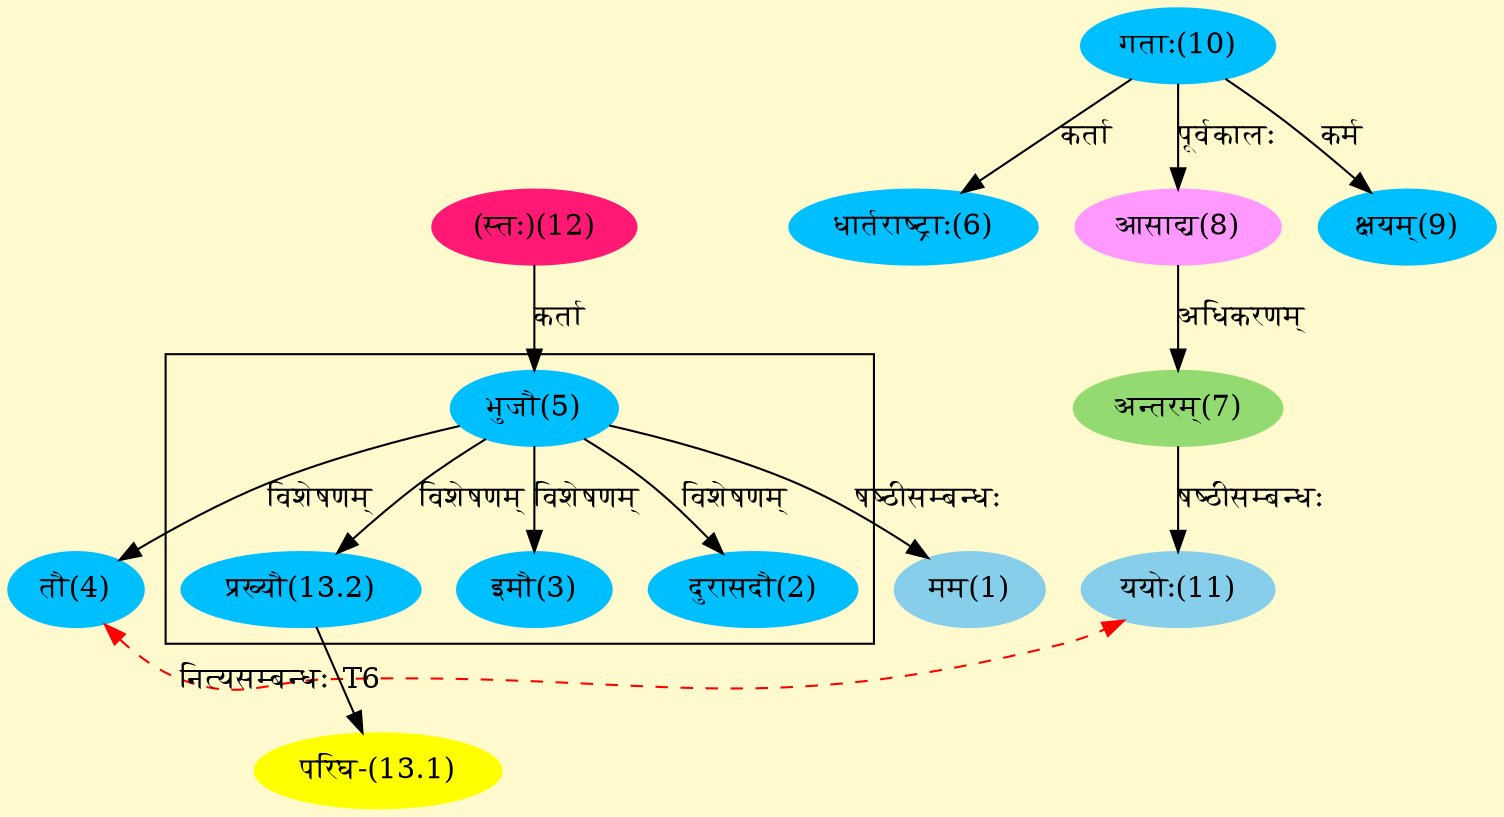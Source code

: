 digraph G{
rankdir=BT;
 compound=true;
 bgcolor="lemonchiffon1";

subgraph cluster_1{
Node2 [style=filled, color="#00BFFF" label = "दुरासदौ(2)"]
Node5 [style=filled, color="#00BFFF" label = "भुजौ(5)"]
Node3 [style=filled, color="#00BFFF" label = "इमौ(3)"]
Node4 [style=filled, color="#00BFFF" label = "तौ(4)"]
Node13_2 [style=filled, color="#00BFFF" label = "प्रख्यौ(13.2)"]

}
Node1 [style=filled, color="#87CEEB" label = "मम(1)"]
Node5 [style=filled, color="#00BFFF" label = "भुजौ(5)"]
Node4 [style=filled, color="#00BFFF" label = "तौ(4)"]
Node11 [style=filled, color="#87CEEB" label = "ययोः(11)"]
Node12 [style=filled, color="#FF1975" label = "(स्तः)(12)"]
Node6 [style=filled, color="#00BFFF" label = "धार्तराष्ट्राः(6)"]
Node10 [style=filled, color="#00BFFF" label = "गताः(10)"]
Node7 [style=filled, color="#93DB70" label = "अन्तरम्(7)"]
Node8 [style=filled, color="#FF99FF" label = "आसाद्य(8)"]
Node9 [style=filled, color="#00BFFF" label = "क्षयम्(9)"]
Node13_1 [style=filled, color="#FFFF00" label = "परिघ-(13.1)"]
Node13_2 [style=filled, color="#00BFFF" label = "प्रख्यौ(13.2)"]
{rank = same; Node4; Node11;}
/* Start of Relations section */

Node1 -> Node5 [  label="षष्ठीसम्बन्धः"  dir="back" ]
Node2 -> Node5 [  label="विशेषणम्"  dir="back" ]
Node3 -> Node5 [  label="विशेषणम्"  dir="back" ]
Node4 -> Node5 [  label="विशेषणम्"  dir="back" ]
Node4 -> Node11 [ style=dashed color="red" label="नित्यसम्बन्धः"  dir="both" ]
Node5 -> Node12 [  label="कर्ता"  dir="back" ]
Node6 -> Node10 [  label="कर्ता"  dir="back" ]
Node7 -> Node8 [  label="अधिकरणम्"  dir="back" ]
Node8 -> Node10 [  label="पूर्वकालः"  dir="back" ]
Node9 -> Node10 [  label="कर्म"  dir="back" ]
Node11 -> Node7 [  label="षष्ठीसम्बन्धः"  dir="back" ]
Node13_1 -> Node13_2 [  label="T6"  dir="back" ]
Node13_2 -> Node5 [  label="विशेषणम्"  dir="back" ]
}
